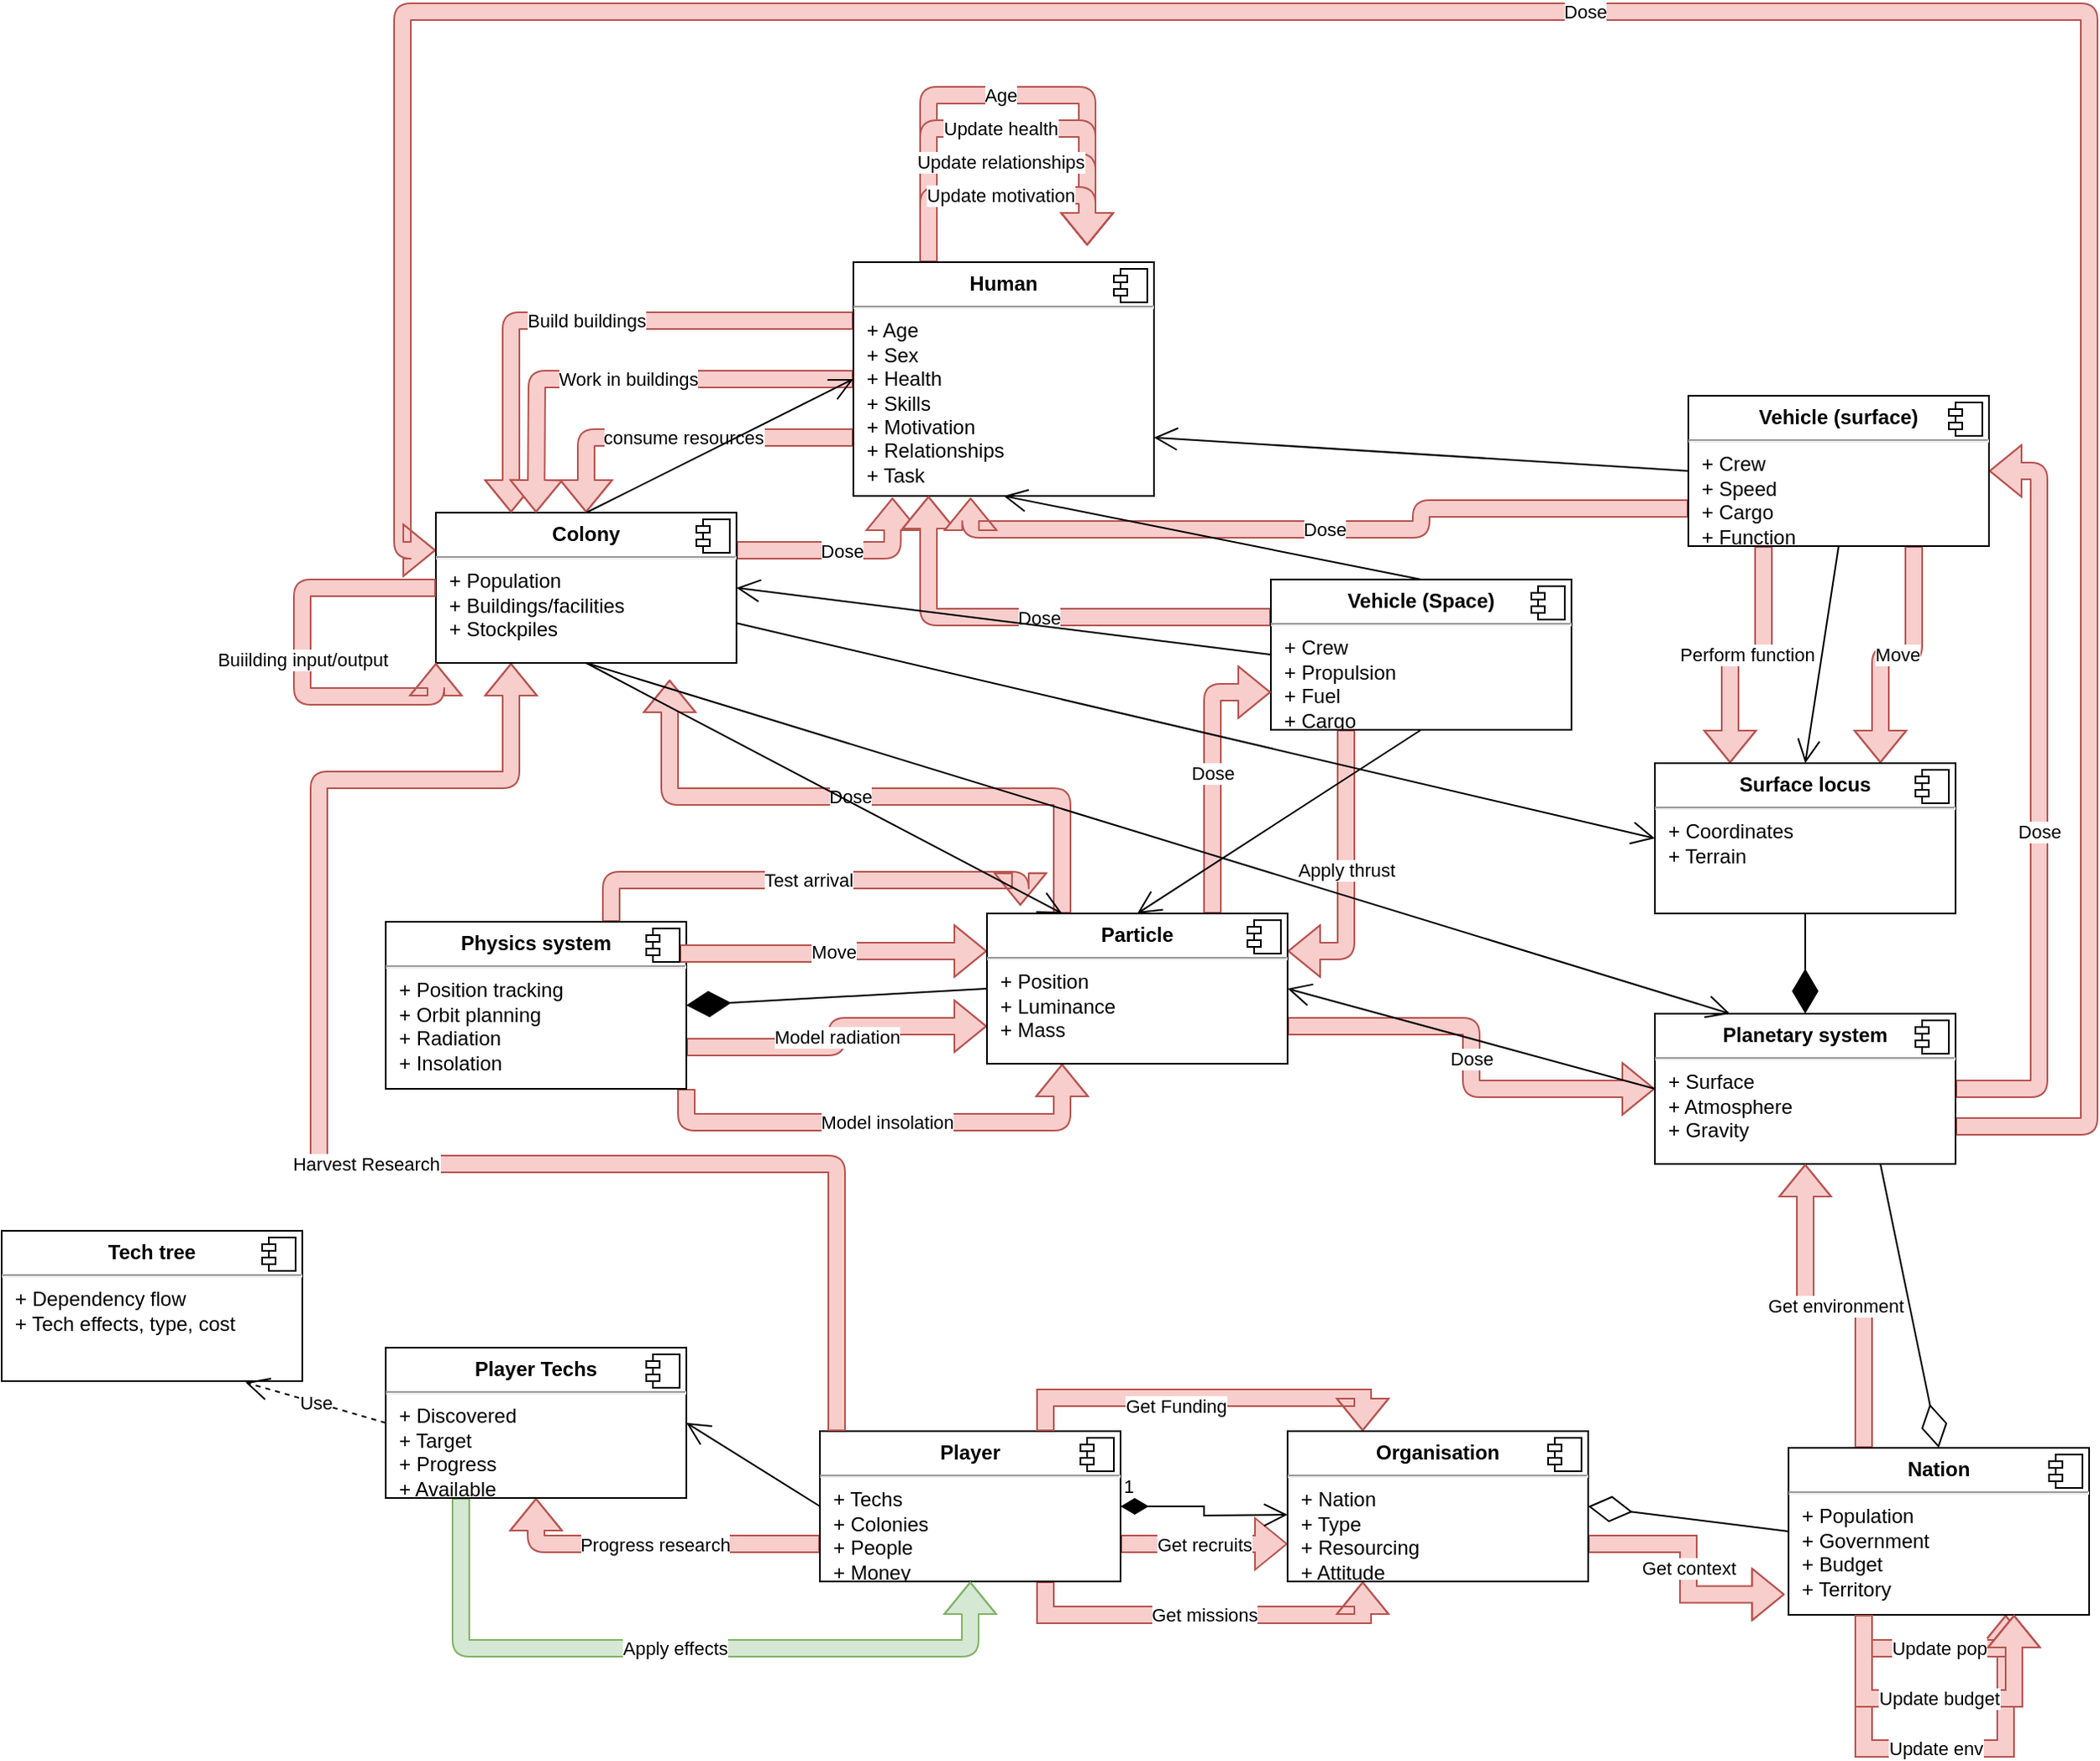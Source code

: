 <mxfile version="18.1.2" type="device"><diagram id="ycHX6Ou6pHxriIRzzi7f" name="Page-1"><mxGraphModel dx="1384" dy="1941" grid="1" gridSize="10" guides="1" tooltips="1" connect="1" arrows="1" fold="1" page="1" pageScale="1" pageWidth="1654" pageHeight="1169" math="0" shadow="0"><root><mxCell id="0"/><mxCell id="1" parent="0"/><mxCell id="gb7WGFapr_eq5g4spfhF-14" value="Model radiation" style="edgeStyle=orthogonalEdgeStyle;shape=flexArrow;orthogonalLoop=1;jettySize=auto;html=1;exitX=1;exitY=0.75;exitDx=0;exitDy=0;entryX=0;entryY=0.75;entryDx=0;entryDy=0;fillColor=#f8cecc;strokeColor=#b85450;" parent="1" source="O30cOn-BTtzcHye-SnPq-1" target="O30cOn-BTtzcHye-SnPq-40" edge="1"><mxGeometry relative="1" as="geometry"/></mxCell><mxCell id="gb7WGFapr_eq5g4spfhF-15" value="Model insolation" style="edgeStyle=orthogonalEdgeStyle;shape=flexArrow;orthogonalLoop=1;jettySize=auto;html=1;exitX=1;exitY=1;exitDx=0;exitDy=0;entryX=0.25;entryY=1;entryDx=0;entryDy=0;fillColor=#f8cecc;strokeColor=#b85450;" parent="1" source="O30cOn-BTtzcHye-SnPq-1" target="O30cOn-BTtzcHye-SnPq-40" edge="1"><mxGeometry relative="1" as="geometry"/></mxCell><mxCell id="gb7WGFapr_eq5g4spfhF-33" value="Test arrival" style="edgeStyle=orthogonalEdgeStyle;shape=flexArrow;orthogonalLoop=1;jettySize=auto;html=1;exitX=0.75;exitY=0;exitDx=0;exitDy=0;entryX=0.111;entryY=-0.052;entryDx=0;entryDy=0;entryPerimeter=0;fillColor=#f8cecc;strokeColor=#b85450;" parent="1" source="O30cOn-BTtzcHye-SnPq-1" target="O30cOn-BTtzcHye-SnPq-40" edge="1"><mxGeometry relative="1" as="geometry"><Array as="points"><mxPoint x="405" y="340"/><mxPoint x="650" y="340"/></Array></mxGeometry></mxCell><mxCell id="O30cOn-BTtzcHye-SnPq-1" value="&lt;p style=&quot;margin:0px;margin-top:6px;text-align:center;&quot;&gt;&lt;b&gt;Physics system&lt;/b&gt;&lt;/p&gt;&lt;hr&gt;&lt;p style=&quot;margin:0px;margin-left:8px;&quot;&gt;+ Position tracking&lt;br&gt;+ Orbit planning&lt;/p&gt;&lt;p style=&quot;margin:0px;margin-left:8px;&quot;&gt;+ Radiation&lt;/p&gt;&lt;p style=&quot;margin:0px;margin-left:8px;&quot;&gt;+ Insolation&lt;/p&gt;" style="align=left;overflow=fill;html=1;dropTarget=0;rounded=0;" parent="1" vertex="1"><mxGeometry x="270" y="365" width="180" height="100" as="geometry"/></mxCell><mxCell id="gb7WGFapr_eq5g4spfhF-11" value="Move" style="edgeStyle=orthogonalEdgeStyle;shape=flexArrow;orthogonalLoop=1;jettySize=auto;html=1;exitX=1;exitY=0.75;exitDx=0;exitDy=0;entryX=0;entryY=0.25;entryDx=0;entryDy=0;fillColor=#f8cecc;strokeColor=#b85450;" parent="O30cOn-BTtzcHye-SnPq-1" source="O30cOn-BTtzcHye-SnPq-2" target="O30cOn-BTtzcHye-SnPq-40" edge="1"><mxGeometry relative="1" as="geometry"/></mxCell><mxCell id="O30cOn-BTtzcHye-SnPq-2" value="" style="shape=component;jettyWidth=8;jettyHeight=4;rounded=0;" parent="O30cOn-BTtzcHye-SnPq-1" vertex="1"><mxGeometry x="1" width="20" height="20" relative="1" as="geometry"><mxPoint x="-24" y="4" as="offset"/></mxGeometry></mxCell><mxCell id="gb7WGFapr_eq5g4spfhF-31" value="Progress research" style="edgeStyle=orthogonalEdgeStyle;shape=flexArrow;orthogonalLoop=1;jettySize=auto;html=1;exitX=0;exitY=0.75;exitDx=0;exitDy=0;entryX=0.5;entryY=1;entryDx=0;entryDy=0;fillColor=#f8cecc;strokeColor=#b85450;" parent="1" source="O30cOn-BTtzcHye-SnPq-6" target="O30cOn-BTtzcHye-SnPq-53" edge="1"><mxGeometry relative="1" as="geometry"/></mxCell><mxCell id="YpEkuJilYw_Qcr9c4MFV-3" value="Get recruits" style="edgeStyle=orthogonalEdgeStyle;shape=flexArrow;rounded=0;orthogonalLoop=1;jettySize=auto;html=1;exitX=1;exitY=0.75;exitDx=0;exitDy=0;entryX=0;entryY=0.75;entryDx=0;entryDy=0;startArrow=none;startFill=0;endArrow=block;endFill=0;fillColor=#f8cecc;strokeColor=#b85450;" edge="1" parent="1" source="O30cOn-BTtzcHye-SnPq-6" target="O30cOn-BTtzcHye-SnPq-8"><mxGeometry relative="1" as="geometry"/></mxCell><mxCell id="YpEkuJilYw_Qcr9c4MFV-4" value="Get missions" style="edgeStyle=orthogonalEdgeStyle;shape=flexArrow;rounded=0;orthogonalLoop=1;jettySize=auto;html=1;exitX=0.75;exitY=1;exitDx=0;exitDy=0;entryX=0.25;entryY=1;entryDx=0;entryDy=0;startArrow=none;startFill=0;endArrow=block;endFill=0;fillColor=#f8cecc;strokeColor=#b85450;" edge="1" parent="1" source="O30cOn-BTtzcHye-SnPq-6" target="O30cOn-BTtzcHye-SnPq-8"><mxGeometry relative="1" as="geometry"/></mxCell><mxCell id="O30cOn-BTtzcHye-SnPq-6" value="&lt;p style=&quot;margin:0px;margin-top:6px;text-align:center;&quot;&gt;&lt;b&gt;Player&lt;/b&gt;&lt;/p&gt;&lt;hr&gt;&lt;p style=&quot;margin:0px;margin-left:8px;&quot;&gt;+ Techs&lt;br&gt;+ Colonies&lt;/p&gt;&lt;p style=&quot;margin:0px;margin-left:8px;&quot;&gt;+ People&lt;/p&gt;&lt;p style=&quot;margin:0px;margin-left:8px;&quot;&gt;+ Money&lt;/p&gt;" style="align=left;overflow=fill;html=1;dropTarget=0;rounded=0;" parent="1" vertex="1"><mxGeometry x="530" y="670" width="180" height="90" as="geometry"/></mxCell><mxCell id="O30cOn-BTtzcHye-SnPq-7" value="" style="shape=component;jettyWidth=8;jettyHeight=4;rounded=0;" parent="O30cOn-BTtzcHye-SnPq-6" vertex="1"><mxGeometry x="1" width="20" height="20" relative="1" as="geometry"><mxPoint x="-24" y="4" as="offset"/></mxGeometry></mxCell><mxCell id="YpEkuJilYw_Qcr9c4MFV-1" style="edgeStyle=orthogonalEdgeStyle;shape=flexArrow;rounded=0;orthogonalLoop=1;jettySize=auto;html=1;exitX=0.25;exitY=0;exitDx=0;exitDy=0;entryX=0.75;entryY=0;entryDx=0;entryDy=0;startArrow=block;endArrow=none;endFill=0;startFill=0;fillColor=#f8cecc;strokeColor=#b85450;" edge="1" parent="1" source="O30cOn-BTtzcHye-SnPq-8" target="O30cOn-BTtzcHye-SnPq-6"><mxGeometry relative="1" as="geometry"/></mxCell><mxCell id="YpEkuJilYw_Qcr9c4MFV-2" value="Get Funding" style="edgeLabel;html=1;align=center;verticalAlign=middle;resizable=0;points=[];" vertex="1" connectable="0" parent="YpEkuJilYw_Qcr9c4MFV-1"><mxGeometry x="0.142" y="5" relative="1" as="geometry"><mxPoint x="-1" as="offset"/></mxGeometry></mxCell><mxCell id="YpEkuJilYw_Qcr9c4MFV-9" value="Get context" style="edgeStyle=orthogonalEdgeStyle;shape=flexArrow;rounded=0;orthogonalLoop=1;jettySize=auto;html=1;exitX=1;exitY=0.75;exitDx=0;exitDy=0;entryX=-0.013;entryY=0.878;entryDx=0;entryDy=0;entryPerimeter=0;startArrow=none;startFill=0;endArrow=block;endFill=0;fillColor=#f8cecc;strokeColor=#b85450;" edge="1" parent="1" source="O30cOn-BTtzcHye-SnPq-8" target="O30cOn-BTtzcHye-SnPq-31"><mxGeometry relative="1" as="geometry"/></mxCell><mxCell id="O30cOn-BTtzcHye-SnPq-8" value="&lt;p style=&quot;margin:0px;margin-top:6px;text-align:center;&quot;&gt;&lt;b&gt;Organisation&lt;/b&gt;&lt;/p&gt;&lt;hr&gt;&lt;p style=&quot;margin:0px;margin-left:8px;&quot;&gt;+ Nation&lt;br&gt;+ Type&lt;/p&gt;&lt;p style=&quot;margin:0px;margin-left:8px;&quot;&gt;+ Resourcing&lt;/p&gt;&lt;p style=&quot;margin:0px;margin-left:8px;&quot;&gt;+ Attitude&lt;/p&gt;" style="align=left;overflow=fill;html=1;dropTarget=0;rounded=0;" parent="1" vertex="1"><mxGeometry x="810" y="670" width="180" height="90" as="geometry"/></mxCell><mxCell id="O30cOn-BTtzcHye-SnPq-9" value="" style="shape=component;jettyWidth=8;jettyHeight=4;rounded=0;" parent="O30cOn-BTtzcHye-SnPq-8" vertex="1"><mxGeometry x="1" width="20" height="20" relative="1" as="geometry"><mxPoint x="-24" y="4" as="offset"/></mxGeometry></mxCell><mxCell id="O30cOn-BTtzcHye-SnPq-10" value="&lt;p style=&quot;margin:0px;margin-top:6px;text-align:center;&quot;&gt;&lt;b&gt;Tech tree&lt;/b&gt;&lt;/p&gt;&lt;hr&gt;&lt;p style=&quot;margin:0px;margin-left:8px;&quot;&gt;+ Dependency flow&lt;br&gt;+ Tech effects, type, cost&lt;/p&gt;" style="align=left;overflow=fill;html=1;dropTarget=0;rounded=0;" parent="1" vertex="1"><mxGeometry x="40" y="550" width="180" height="90" as="geometry"/></mxCell><mxCell id="O30cOn-BTtzcHye-SnPq-11" value="" style="shape=component;jettyWidth=8;jettyHeight=4;rounded=0;" parent="O30cOn-BTtzcHye-SnPq-10" vertex="1"><mxGeometry x="1" width="20" height="20" relative="1" as="geometry"><mxPoint x="-24" y="4" as="offset"/></mxGeometry></mxCell><mxCell id="gb7WGFapr_eq5g4spfhF-19" value="Dose" style="edgeStyle=orthogonalEdgeStyle;shape=flexArrow;orthogonalLoop=1;jettySize=auto;html=1;exitX=1;exitY=0.5;exitDx=0;exitDy=0;entryX=1;entryY=0.5;entryDx=0;entryDy=0;fillColor=#f8cecc;strokeColor=#b85450;" parent="1" source="O30cOn-BTtzcHye-SnPq-16" target="O30cOn-BTtzcHye-SnPq-28" edge="1"><mxGeometry x="-0.093" relative="1" as="geometry"><Array as="points"><mxPoint x="1260" y="465"/><mxPoint x="1260" y="95"/></Array><mxPoint as="offset"/></mxGeometry></mxCell><mxCell id="gb7WGFapr_eq5g4spfhF-20" value="Dose" style="edgeStyle=orthogonalEdgeStyle;shape=flexArrow;orthogonalLoop=1;jettySize=auto;html=1;exitX=1;exitY=0.75;exitDx=0;exitDy=0;entryX=0;entryY=0.25;entryDx=0;entryDy=0;fillColor=#f8cecc;strokeColor=#b85450;" parent="1" source="O30cOn-BTtzcHye-SnPq-16" target="O30cOn-BTtzcHye-SnPq-22" edge="1"><mxGeometry relative="1" as="geometry"><Array as="points"><mxPoint x="1290" y="487"/><mxPoint x="1290" y="-180"/><mxPoint x="280" y="-180"/><mxPoint x="280" y="143"/></Array></mxGeometry></mxCell><mxCell id="O30cOn-BTtzcHye-SnPq-16" value="&lt;p style=&quot;margin:0px;margin-top:6px;text-align:center;&quot;&gt;&lt;b&gt;Planetary system&lt;/b&gt;&lt;/p&gt;&lt;hr&gt;&lt;p style=&quot;margin:0px;margin-left:8px;&quot;&gt;+ Surface&lt;/p&gt;&lt;p style=&quot;margin:0px;margin-left:8px;&quot;&gt;+ Atmosphere&lt;/p&gt;&lt;p style=&quot;margin:0px;margin-left:8px;&quot;&gt;+ Gravity&lt;/p&gt;" style="align=left;overflow=fill;html=1;dropTarget=0;rounded=0;" parent="1" vertex="1"><mxGeometry x="1030" y="420" width="180" height="90" as="geometry"/></mxCell><mxCell id="O30cOn-BTtzcHye-SnPq-17" value="" style="shape=component;jettyWidth=8;jettyHeight=4;rounded=0;" parent="O30cOn-BTtzcHye-SnPq-16" vertex="1"><mxGeometry x="1" width="20" height="20" relative="1" as="geometry"><mxPoint x="-24" y="4" as="offset"/></mxGeometry></mxCell><mxCell id="gb7WGFapr_eq5g4spfhF-22" value="Dose" style="edgeStyle=orthogonalEdgeStyle;shape=flexArrow;orthogonalLoop=1;jettySize=auto;html=1;exitX=1;exitY=0.25;exitDx=0;exitDy=0;entryX=0.13;entryY=1.007;entryDx=0;entryDy=0;entryPerimeter=0;fillColor=#f8cecc;strokeColor=#b85450;" parent="1" source="O30cOn-BTtzcHye-SnPq-22" target="O30cOn-BTtzcHye-SnPq-24" edge="1"><mxGeometry relative="1" as="geometry"/></mxCell><mxCell id="gb7WGFapr_eq5g4spfhF-30" value="Harvest Research" style="edgeStyle=orthogonalEdgeStyle;shape=flexArrow;orthogonalLoop=1;jettySize=auto;html=1;exitX=0.25;exitY=1;exitDx=0;exitDy=0;fillColor=#f8cecc;strokeColor=#b85450;startArrow=block;endArrow=none;endFill=0;" parent="1" source="O30cOn-BTtzcHye-SnPq-22" target="O30cOn-BTtzcHye-SnPq-6" edge="1"><mxGeometry relative="1" as="geometry"><Array as="points"><mxPoint x="345" y="280"/><mxPoint x="230" y="280"/><mxPoint x="230" y="510"/><mxPoint x="540" y="510"/></Array></mxGeometry></mxCell><mxCell id="O30cOn-BTtzcHye-SnPq-22" value="&lt;p style=&quot;margin:0px;margin-top:6px;text-align:center;&quot;&gt;&lt;b&gt;Colony&lt;/b&gt;&lt;/p&gt;&lt;hr&gt;&lt;p style=&quot;margin:0px;margin-left:8px;&quot;&gt;+ Population&lt;br&gt;+ Buildings/facilities&lt;/p&gt;&lt;p style=&quot;margin:0px;margin-left:8px;&quot;&gt;+ Stockpiles&lt;/p&gt;" style="align=left;overflow=fill;html=1;dropTarget=0;rounded=0;" parent="1" vertex="1"><mxGeometry x="300" y="120" width="180" height="90" as="geometry"/></mxCell><mxCell id="O30cOn-BTtzcHye-SnPq-23" value="" style="shape=component;jettyWidth=8;jettyHeight=4;rounded=0;" parent="O30cOn-BTtzcHye-SnPq-22" vertex="1"><mxGeometry x="1" width="20" height="20" relative="1" as="geometry"><mxPoint x="-24" y="4" as="offset"/></mxGeometry></mxCell><mxCell id="gb7WGFapr_eq5g4spfhF-1" value="consume resources" style="edgeStyle=orthogonalEdgeStyle;orthogonalLoop=1;jettySize=auto;html=1;exitX=0;exitY=0.75;exitDx=0;exitDy=0;entryX=0.5;entryY=0;entryDx=0;entryDy=0;fillColor=#f8cecc;strokeColor=#b85450;shape=flexArrow;" parent="1" source="O30cOn-BTtzcHye-SnPq-24" target="O30cOn-BTtzcHye-SnPq-22" edge="1"><mxGeometry relative="1" as="geometry"/></mxCell><mxCell id="gb7WGFapr_eq5g4spfhF-2" value="Build buildings" style="edgeStyle=orthogonalEdgeStyle;shape=flexArrow;orthogonalLoop=1;jettySize=auto;html=1;exitX=0;exitY=0.25;exitDx=0;exitDy=0;entryX=0.25;entryY=0;entryDx=0;entryDy=0;fillColor=#f8cecc;strokeColor=#b85450;" parent="1" source="O30cOn-BTtzcHye-SnPq-24" target="O30cOn-BTtzcHye-SnPq-22" edge="1"><mxGeometry relative="1" as="geometry"/></mxCell><mxCell id="gb7WGFapr_eq5g4spfhF-3" value="Work in buildings" style="edgeStyle=orthogonalEdgeStyle;shape=flexArrow;orthogonalLoop=1;jettySize=auto;html=1;exitX=0;exitY=0.5;exitDx=0;exitDy=0;fillColor=#f8cecc;strokeColor=#b85450;" parent="1" source="O30cOn-BTtzcHye-SnPq-24" edge="1"><mxGeometry relative="1" as="geometry"><mxPoint x="360" y="120" as="targetPoint"/></mxGeometry></mxCell><mxCell id="gb7WGFapr_eq5g4spfhF-4" value="Age" style="edgeStyle=orthogonalEdgeStyle;shape=flexArrow;orthogonalLoop=1;jettySize=auto;html=1;exitX=0.25;exitY=0;exitDx=0;exitDy=0;fillColor=#f8cecc;strokeColor=#b85450;" parent="1" source="O30cOn-BTtzcHye-SnPq-24" edge="1"><mxGeometry relative="1" as="geometry"><mxPoint x="690" y="-40" as="targetPoint"/><Array as="points"><mxPoint x="595" y="-130"/><mxPoint x="690" y="-130"/></Array></mxGeometry></mxCell><mxCell id="gb7WGFapr_eq5g4spfhF-5" value="Update health" style="edgeStyle=orthogonalEdgeStyle;shape=flexArrow;orthogonalLoop=1;jettySize=auto;html=1;exitX=0.25;exitY=0;exitDx=0;exitDy=0;fillColor=#f8cecc;strokeColor=#b85450;" parent="1" source="O30cOn-BTtzcHye-SnPq-24" edge="1"><mxGeometry relative="1" as="geometry"><mxPoint x="690" y="-40" as="targetPoint"/><Array as="points"><mxPoint x="595" y="-110"/><mxPoint x="690" y="-110"/></Array></mxGeometry></mxCell><mxCell id="gb7WGFapr_eq5g4spfhF-6" value="Update relationships" style="edgeStyle=orthogonalEdgeStyle;shape=flexArrow;orthogonalLoop=1;jettySize=auto;html=1;exitX=0.25;exitY=0;exitDx=0;exitDy=0;fillColor=#f8cecc;strokeColor=#b85450;" parent="1" source="O30cOn-BTtzcHye-SnPq-24" edge="1"><mxGeometry relative="1" as="geometry"><mxPoint x="690" y="-40" as="targetPoint"/><Array as="points"><mxPoint x="595" y="-90"/><mxPoint x="690" y="-90"/></Array></mxGeometry></mxCell><mxCell id="gb7WGFapr_eq5g4spfhF-8" value="Update motivation" style="edgeStyle=orthogonalEdgeStyle;shape=flexArrow;orthogonalLoop=1;jettySize=auto;html=1;exitX=0.25;exitY=0;exitDx=0;exitDy=0;fillColor=#f8cecc;strokeColor=#b85450;" parent="1" source="O30cOn-BTtzcHye-SnPq-24" edge="1"><mxGeometry relative="1" as="geometry"><mxPoint x="690" y="-40" as="targetPoint"/><Array as="points"><mxPoint x="595" y="-70"/><mxPoint x="690" y="-70"/></Array></mxGeometry></mxCell><mxCell id="O30cOn-BTtzcHye-SnPq-24" value="&lt;p style=&quot;margin:0px;margin-top:6px;text-align:center;&quot;&gt;&lt;b&gt;Human&lt;/b&gt;&lt;/p&gt;&lt;hr&gt;&lt;p style=&quot;margin:0px;margin-left:8px;&quot;&gt;+ Age&lt;br&gt;+ Sex&lt;/p&gt;&lt;p style=&quot;margin:0px;margin-left:8px;&quot;&gt;+ Health&lt;/p&gt;&lt;p style=&quot;margin:0px;margin-left:8px;&quot;&gt;+ Skills&lt;/p&gt;&lt;p style=&quot;margin:0px;margin-left:8px;&quot;&gt;+ Motivation&lt;/p&gt;&lt;p style=&quot;margin:0px;margin-left:8px;&quot;&gt;+ Relationships&lt;/p&gt;&lt;p style=&quot;margin:0px;margin-left:8px;&quot;&gt;+ Task&lt;/p&gt;" style="align=left;overflow=fill;html=1;dropTarget=0;rounded=0;" parent="1" vertex="1"><mxGeometry x="550" y="-30" width="180" height="140" as="geometry"/></mxCell><mxCell id="O30cOn-BTtzcHye-SnPq-25" value="" style="shape=component;jettyWidth=8;jettyHeight=4;rounded=0;" parent="O30cOn-BTtzcHye-SnPq-24" vertex="1"><mxGeometry x="1" width="20" height="20" relative="1" as="geometry"><mxPoint x="-24" y="4" as="offset"/></mxGeometry></mxCell><mxCell id="gb7WGFapr_eq5g4spfhF-12" value="Apply thrust" style="edgeStyle=orthogonalEdgeStyle;shape=flexArrow;orthogonalLoop=1;jettySize=auto;html=1;exitX=0.25;exitY=1;exitDx=0;exitDy=0;entryX=1;entryY=0.25;entryDx=0;entryDy=0;fillColor=#f8cecc;strokeColor=#b85450;" parent="1" source="O30cOn-BTtzcHye-SnPq-26" target="O30cOn-BTtzcHye-SnPq-40" edge="1"><mxGeometry relative="1" as="geometry"/></mxCell><mxCell id="gb7WGFapr_eq5g4spfhF-21" value="Dose" style="edgeStyle=orthogonalEdgeStyle;shape=flexArrow;orthogonalLoop=1;jettySize=auto;html=1;exitX=0;exitY=0.25;exitDx=0;exitDy=0;entryX=0.25;entryY=1;entryDx=0;entryDy=0;fillColor=#f8cecc;strokeColor=#b85450;" parent="1" source="O30cOn-BTtzcHye-SnPq-26" target="O30cOn-BTtzcHye-SnPq-24" edge="1"><mxGeometry relative="1" as="geometry"/></mxCell><mxCell id="O30cOn-BTtzcHye-SnPq-26" value="&lt;p style=&quot;margin:0px;margin-top:6px;text-align:center;&quot;&gt;&lt;b&gt;Vehicle (Space)&lt;/b&gt;&lt;/p&gt;&lt;hr&gt;&lt;p style=&quot;margin:0px;margin-left:8px;&quot;&gt;+ Crew&lt;br&gt;+ Propulsion&lt;/p&gt;&lt;p style=&quot;margin:0px;margin-left:8px;&quot;&gt;+ Fuel&lt;/p&gt;&lt;p style=&quot;margin:0px;margin-left:8px;&quot;&gt;+ Cargo&lt;/p&gt;" style="align=left;overflow=fill;html=1;dropTarget=0;rounded=0;" parent="1" vertex="1"><mxGeometry x="800" y="160" width="180" height="90" as="geometry"/></mxCell><mxCell id="O30cOn-BTtzcHye-SnPq-27" value="" style="shape=component;jettyWidth=8;jettyHeight=4;rounded=0;" parent="O30cOn-BTtzcHye-SnPq-26" vertex="1"><mxGeometry x="1" width="20" height="20" relative="1" as="geometry"><mxPoint x="-24" y="4" as="offset"/></mxGeometry></mxCell><mxCell id="gb7WGFapr_eq5g4spfhF-9" value="Move" style="edgeStyle=orthogonalEdgeStyle;shape=flexArrow;orthogonalLoop=1;jettySize=auto;html=1;exitX=0.75;exitY=1;exitDx=0;exitDy=0;entryX=0.75;entryY=0;entryDx=0;entryDy=0;fillColor=#f8cecc;strokeColor=#b85450;" parent="1" source="O30cOn-BTtzcHye-SnPq-28" target="O30cOn-BTtzcHye-SnPq-56" edge="1"><mxGeometry relative="1" as="geometry"/></mxCell><mxCell id="gb7WGFapr_eq5g4spfhF-10" value="Perform function" style="edgeStyle=orthogonalEdgeStyle;shape=flexArrow;orthogonalLoop=1;jettySize=auto;html=1;exitX=0.25;exitY=1;exitDx=0;exitDy=0;entryX=0.25;entryY=0;entryDx=0;entryDy=0;fillColor=#f8cecc;strokeColor=#b85450;" parent="1" source="O30cOn-BTtzcHye-SnPq-28" target="O30cOn-BTtzcHye-SnPq-56" edge="1"><mxGeometry relative="1" as="geometry"/></mxCell><mxCell id="gb7WGFapr_eq5g4spfhF-23" value="Dose" style="edgeStyle=orthogonalEdgeStyle;shape=flexArrow;orthogonalLoop=1;jettySize=auto;html=1;exitX=0;exitY=0.75;exitDx=0;exitDy=0;entryX=0.39;entryY=1.007;entryDx=0;entryDy=0;entryPerimeter=0;fillColor=#f8cecc;strokeColor=#b85450;" parent="1" source="O30cOn-BTtzcHye-SnPq-28" target="O30cOn-BTtzcHye-SnPq-24" edge="1"><mxGeometry relative="1" as="geometry"/></mxCell><mxCell id="O30cOn-BTtzcHye-SnPq-28" value="&lt;p style=&quot;margin:0px;margin-top:6px;text-align:center;&quot;&gt;&lt;b&gt;Vehicle (surface)&lt;/b&gt;&lt;/p&gt;&lt;hr&gt;&lt;p style=&quot;margin:0px;margin-left:8px;&quot;&gt;+ Crew&lt;/p&gt;&lt;p style=&quot;margin:0px;margin-left:8px;&quot;&gt;+ Speed&lt;/p&gt;&lt;p style=&quot;margin:0px;margin-left:8px;&quot;&gt;+ Cargo&lt;/p&gt;&lt;p style=&quot;margin:0px;margin-left:8px;&quot;&gt;+ Function&lt;/p&gt;" style="align=left;overflow=fill;html=1;dropTarget=0;rounded=0;" parent="1" vertex="1"><mxGeometry x="1050" y="50" width="180" height="90" as="geometry"/></mxCell><mxCell id="O30cOn-BTtzcHye-SnPq-29" value="" style="shape=component;jettyWidth=8;jettyHeight=4;rounded=0;" parent="O30cOn-BTtzcHye-SnPq-28" vertex="1"><mxGeometry x="1" width="20" height="20" relative="1" as="geometry"><mxPoint x="-24" y="4" as="offset"/></mxGeometry></mxCell><mxCell id="YpEkuJilYw_Qcr9c4MFV-8" value="Update env" style="edgeStyle=orthogonalEdgeStyle;shape=flexArrow;rounded=0;orthogonalLoop=1;jettySize=auto;html=1;exitX=0.25;exitY=1;exitDx=0;exitDy=0;startArrow=none;startFill=0;endArrow=block;endFill=0;fillColor=#f8cecc;strokeColor=#b85450;" edge="1" parent="1" source="O30cOn-BTtzcHye-SnPq-31"><mxGeometry relative="1" as="geometry"><mxPoint x="1240" y="780" as="targetPoint"/><Array as="points"><mxPoint x="1155" y="860"/><mxPoint x="1240" y="860"/></Array></mxGeometry></mxCell><mxCell id="YpEkuJilYw_Qcr9c4MFV-10" value="Get environment" style="edgeStyle=orthogonalEdgeStyle;shape=flexArrow;rounded=0;orthogonalLoop=1;jettySize=auto;html=1;exitX=0.25;exitY=0;exitDx=0;exitDy=0;entryX=0.5;entryY=1;entryDx=0;entryDy=0;startArrow=none;startFill=0;endArrow=block;endFill=0;fillColor=#f8cecc;strokeColor=#b85450;" edge="1" parent="1" source="O30cOn-BTtzcHye-SnPq-31" target="O30cOn-BTtzcHye-SnPq-16"><mxGeometry relative="1" as="geometry"/></mxCell><mxCell id="O30cOn-BTtzcHye-SnPq-31" value="&lt;p style=&quot;margin:0px;margin-top:6px;text-align:center;&quot;&gt;&lt;b&gt;Nation&lt;/b&gt;&lt;/p&gt;&lt;hr&gt;&lt;p style=&quot;margin:0px;margin-left:8px;&quot;&gt;+ Population&lt;/p&gt;&lt;p style=&quot;margin:0px;margin-left:8px;&quot;&gt;+ Government&lt;/p&gt;&lt;p style=&quot;margin:0px;margin-left:8px;&quot;&gt;+ Budget&lt;/p&gt;&lt;p style=&quot;margin:0px;margin-left:8px;&quot;&gt;+ Territory&lt;/p&gt;" style="align=left;overflow=fill;html=1;dropTarget=0;rounded=0;" parent="1" vertex="1"><mxGeometry x="1110" y="680" width="180" height="100" as="geometry"/></mxCell><mxCell id="O30cOn-BTtzcHye-SnPq-32" value="" style="shape=component;jettyWidth=8;jettyHeight=4;rounded=0;" parent="O30cOn-BTtzcHye-SnPq-31" vertex="1"><mxGeometry x="1" width="20" height="20" relative="1" as="geometry"><mxPoint x="-24" y="4" as="offset"/></mxGeometry></mxCell><mxCell id="O30cOn-BTtzcHye-SnPq-33" value="1" style="endArrow=open;html=1;endSize=12;startArrow=diamondThin;startSize=14;startFill=1;edgeStyle=orthogonalEdgeStyle;align=left;verticalAlign=bottom;rounded=0;" parent="1" source="O30cOn-BTtzcHye-SnPq-6" edge="1"><mxGeometry x="-1" y="3" relative="1" as="geometry"><mxPoint x="710" y="715" as="sourcePoint"/><mxPoint x="810" y="720" as="targetPoint"/></mxGeometry></mxCell><mxCell id="O30cOn-BTtzcHye-SnPq-34" value="" style="endArrow=open;endFill=1;endSize=12;html=1;rounded=0;exitX=0;exitY=0.5;exitDx=0;exitDy=0;entryX=1;entryY=0.5;entryDx=0;entryDy=0;" parent="1" source="O30cOn-BTtzcHye-SnPq-6" target="O30cOn-BTtzcHye-SnPq-53" edge="1"><mxGeometry width="160" relative="1" as="geometry"><mxPoint x="380" y="660" as="sourcePoint"/><mxPoint x="540" y="660" as="targetPoint"/></mxGeometry></mxCell><mxCell id="O30cOn-BTtzcHye-SnPq-36" value="" style="endArrow=diamondThin;endFill=0;endSize=24;html=1;rounded=0;entryX=1;entryY=0.5;entryDx=0;entryDy=0;exitX=0;exitY=0.5;exitDx=0;exitDy=0;" parent="1" source="O30cOn-BTtzcHye-SnPq-31" target="O30cOn-BTtzcHye-SnPq-8" edge="1"><mxGeometry width="160" relative="1" as="geometry"><mxPoint x="1030" y="650" as="sourcePoint"/><mxPoint x="1190" y="650" as="targetPoint"/></mxGeometry></mxCell><mxCell id="O30cOn-BTtzcHye-SnPq-37" value="" style="endArrow=diamondThin;endFill=0;endSize=24;html=1;rounded=0;entryX=0.5;entryY=0;entryDx=0;entryDy=0;exitX=0.75;exitY=1;exitDx=0;exitDy=0;" parent="1" source="O30cOn-BTtzcHye-SnPq-16" target="O30cOn-BTtzcHye-SnPq-31" edge="1"><mxGeometry width="160" relative="1" as="geometry"><mxPoint x="1130" y="590" as="sourcePoint"/><mxPoint x="1290" y="590" as="targetPoint"/></mxGeometry></mxCell><mxCell id="gb7WGFapr_eq5g4spfhF-16" value="Dose" style="edgeStyle=orthogonalEdgeStyle;shape=flexArrow;orthogonalLoop=1;jettySize=auto;html=1;exitX=0.25;exitY=0;exitDx=0;exitDy=0;fillColor=#f8cecc;strokeColor=#b85450;" parent="1" source="O30cOn-BTtzcHye-SnPq-40" edge="1"><mxGeometry relative="1" as="geometry"><mxPoint x="440" y="220" as="targetPoint"/><Array as="points"><mxPoint x="675" y="290"/><mxPoint x="440" y="290"/><mxPoint x="440" y="210"/></Array></mxGeometry></mxCell><mxCell id="gb7WGFapr_eq5g4spfhF-17" value="Dose" style="edgeStyle=orthogonalEdgeStyle;shape=flexArrow;orthogonalLoop=1;jettySize=auto;html=1;exitX=1;exitY=0.75;exitDx=0;exitDy=0;entryX=0;entryY=0.5;entryDx=0;entryDy=0;fillColor=#f8cecc;strokeColor=#b85450;" parent="1" source="O30cOn-BTtzcHye-SnPq-40" target="O30cOn-BTtzcHye-SnPq-16" edge="1"><mxGeometry relative="1" as="geometry"/></mxCell><mxCell id="gb7WGFapr_eq5g4spfhF-18" value="Dose" style="edgeStyle=orthogonalEdgeStyle;shape=flexArrow;orthogonalLoop=1;jettySize=auto;html=1;exitX=0.75;exitY=0;exitDx=0;exitDy=0;entryX=0;entryY=0.75;entryDx=0;entryDy=0;fillColor=#f8cecc;strokeColor=#b85450;" parent="1" source="O30cOn-BTtzcHye-SnPq-40" target="O30cOn-BTtzcHye-SnPq-26" edge="1"><mxGeometry relative="1" as="geometry"/></mxCell><mxCell id="O30cOn-BTtzcHye-SnPq-40" value="&lt;p style=&quot;margin:0px;margin-top:6px;text-align:center;&quot;&gt;&lt;b&gt;Particle&lt;/b&gt;&lt;/p&gt;&lt;hr&gt;&lt;p style=&quot;margin:0px;margin-left:8px;&quot;&gt;+ Position&lt;br&gt;&lt;/p&gt;&lt;p style=&quot;margin:0px;margin-left:8px;&quot;&gt;+ Luminance&lt;/p&gt;&lt;p style=&quot;margin:0px;margin-left:8px;&quot;&gt;+ Mass&lt;/p&gt;" style="align=left;overflow=fill;html=1;dropTarget=0;rounded=0;" parent="1" vertex="1"><mxGeometry x="630" y="360" width="180" height="90" as="geometry"/></mxCell><mxCell id="O30cOn-BTtzcHye-SnPq-41" value="" style="shape=component;jettyWidth=8;jettyHeight=4;rounded=0;" parent="O30cOn-BTtzcHye-SnPq-40" vertex="1"><mxGeometry x="1" width="20" height="20" relative="1" as="geometry"><mxPoint x="-24" y="4" as="offset"/></mxGeometry></mxCell><mxCell id="O30cOn-BTtzcHye-SnPq-42" value="" style="endArrow=diamondThin;endFill=1;endSize=24;html=1;rounded=0;entryX=1;entryY=0.5;entryDx=0;entryDy=0;exitX=0;exitY=0.5;exitDx=0;exitDy=0;" parent="1" source="O30cOn-BTtzcHye-SnPq-40" target="O30cOn-BTtzcHye-SnPq-1" edge="1"><mxGeometry width="160" relative="1" as="geometry"><mxPoint x="630" y="480" as="sourcePoint"/><mxPoint x="790" y="480" as="targetPoint"/></mxGeometry></mxCell><mxCell id="O30cOn-BTtzcHye-SnPq-43" value="" style="endArrow=open;endFill=1;endSize=12;html=1;rounded=0;exitX=0.5;exitY=1;exitDx=0;exitDy=0;entryX=0.5;entryY=0;entryDx=0;entryDy=0;" parent="1" source="O30cOn-BTtzcHye-SnPq-26" target="O30cOn-BTtzcHye-SnPq-40" edge="1"><mxGeometry width="160" relative="1" as="geometry"><mxPoint x="820" y="240" as="sourcePoint"/><mxPoint x="980" y="240" as="targetPoint"/></mxGeometry></mxCell><mxCell id="O30cOn-BTtzcHye-SnPq-44" value="" style="endArrow=open;endFill=1;endSize=12;html=1;rounded=0;exitX=0;exitY=0.5;exitDx=0;exitDy=0;entryX=1;entryY=0.5;entryDx=0;entryDy=0;" parent="1" source="O30cOn-BTtzcHye-SnPq-16" target="O30cOn-BTtzcHye-SnPq-40" edge="1"><mxGeometry width="160" relative="1" as="geometry"><mxPoint x="950" y="350" as="sourcePoint"/><mxPoint x="1110" y="350" as="targetPoint"/></mxGeometry></mxCell><mxCell id="O30cOn-BTtzcHye-SnPq-46" value="" style="endArrow=open;endFill=1;endSize=12;html=1;rounded=0;exitX=0.5;exitY=1;exitDx=0;exitDy=0;entryX=0.25;entryY=0;entryDx=0;entryDy=0;" parent="1" source="O30cOn-BTtzcHye-SnPq-22" target="O30cOn-BTtzcHye-SnPq-16" edge="1"><mxGeometry width="160" relative="1" as="geometry"><mxPoint x="520" y="220" as="sourcePoint"/><mxPoint x="680" y="220" as="targetPoint"/></mxGeometry></mxCell><mxCell id="O30cOn-BTtzcHye-SnPq-47" value="" style="endArrow=open;endFill=1;endSize=12;html=1;rounded=0;exitX=0.5;exitY=1;exitDx=0;exitDy=0;entryX=0.25;entryY=0;entryDx=0;entryDy=0;" parent="1" source="O30cOn-BTtzcHye-SnPq-22" target="O30cOn-BTtzcHye-SnPq-40" edge="1"><mxGeometry width="160" relative="1" as="geometry"><mxPoint x="530" y="230" as="sourcePoint"/><mxPoint x="690" y="230" as="targetPoint"/></mxGeometry></mxCell><mxCell id="O30cOn-BTtzcHye-SnPq-48" value="" style="endArrow=open;endFill=1;endSize=12;html=1;rounded=0;exitX=0.5;exitY=1;exitDx=0;exitDy=0;entryX=0.5;entryY=0;entryDx=0;entryDy=0;" parent="1" source="O30cOn-BTtzcHye-SnPq-28" target="O30cOn-BTtzcHye-SnPq-56" edge="1"><mxGeometry width="160" relative="1" as="geometry"><mxPoint x="1020" y="230" as="sourcePoint"/><mxPoint x="1180" y="230" as="targetPoint"/></mxGeometry></mxCell><mxCell id="O30cOn-BTtzcHye-SnPq-49" value="" style="endArrow=open;endFill=1;endSize=12;html=1;rounded=0;exitX=0;exitY=0.5;exitDx=0;exitDy=0;entryX=1;entryY=0.5;entryDx=0;entryDy=0;" parent="1" source="O30cOn-BTtzcHye-SnPq-26" target="O30cOn-BTtzcHye-SnPq-22" edge="1"><mxGeometry width="160" relative="1" as="geometry"><mxPoint x="890" y="240" as="sourcePoint"/><mxPoint x="1050" y="240" as="targetPoint"/></mxGeometry></mxCell><mxCell id="O30cOn-BTtzcHye-SnPq-50" value="" style="endArrow=open;endFill=1;endSize=12;html=1;rounded=0;exitX=0.5;exitY=0;exitDx=0;exitDy=0;entryX=0;entryY=0.5;entryDx=0;entryDy=0;" parent="1" source="O30cOn-BTtzcHye-SnPq-22" target="O30cOn-BTtzcHye-SnPq-24" edge="1"><mxGeometry width="160" relative="1" as="geometry"><mxPoint x="530" y="150" as="sourcePoint"/><mxPoint x="590" y="40" as="targetPoint"/></mxGeometry></mxCell><mxCell id="O30cOn-BTtzcHye-SnPq-51" value="" style="endArrow=open;endFill=1;endSize=12;html=1;rounded=0;exitX=0.5;exitY=0;exitDx=0;exitDy=0;entryX=0.5;entryY=1;entryDx=0;entryDy=0;" parent="1" source="O30cOn-BTtzcHye-SnPq-26" target="O30cOn-BTtzcHye-SnPq-24" edge="1"><mxGeometry width="160" relative="1" as="geometry"><mxPoint x="810" y="50" as="sourcePoint"/><mxPoint x="970" y="50" as="targetPoint"/></mxGeometry></mxCell><mxCell id="O30cOn-BTtzcHye-SnPq-52" value="" style="endArrow=open;endFill=1;endSize=12;html=1;rounded=0;exitX=0;exitY=0.5;exitDx=0;exitDy=0;entryX=1;entryY=0.75;entryDx=0;entryDy=0;" parent="1" source="O30cOn-BTtzcHye-SnPq-28" target="O30cOn-BTtzcHye-SnPq-24" edge="1"><mxGeometry width="160" relative="1" as="geometry"><mxPoint x="820" y="20" as="sourcePoint"/><mxPoint x="980" y="20" as="targetPoint"/></mxGeometry></mxCell><mxCell id="gb7WGFapr_eq5g4spfhF-32" value="Apply effects" style="edgeStyle=orthogonalEdgeStyle;shape=flexArrow;orthogonalLoop=1;jettySize=auto;html=1;exitX=0.25;exitY=1;exitDx=0;exitDy=0;entryX=0.5;entryY=1;entryDx=0;entryDy=0;fillColor=#d5e8d4;strokeColor=#82b366;" parent="1" source="O30cOn-BTtzcHye-SnPq-53" target="O30cOn-BTtzcHye-SnPq-6" edge="1"><mxGeometry relative="1" as="geometry"><Array as="points"><mxPoint x="315" y="800"/><mxPoint x="620" y="800"/></Array></mxGeometry></mxCell><mxCell id="O30cOn-BTtzcHye-SnPq-53" value="&lt;p style=&quot;margin:0px;margin-top:6px;text-align:center;&quot;&gt;&lt;b&gt;Player Techs&lt;/b&gt;&lt;/p&gt;&lt;hr&gt;&lt;p style=&quot;margin:0px;margin-left:8px;&quot;&gt;+ Discovered&lt;br&gt;+ Target&lt;/p&gt;&lt;p style=&quot;margin:0px;margin-left:8px;&quot;&gt;+ Progress&lt;/p&gt;&lt;p style=&quot;margin:0px;margin-left:8px;&quot;&gt;+ Available&lt;/p&gt;" style="align=left;overflow=fill;html=1;dropTarget=0;rounded=0;" parent="1" vertex="1"><mxGeometry x="270" y="620" width="180" height="90" as="geometry"/></mxCell><mxCell id="O30cOn-BTtzcHye-SnPq-54" value="" style="shape=component;jettyWidth=8;jettyHeight=4;rounded=0;" parent="O30cOn-BTtzcHye-SnPq-53" vertex="1"><mxGeometry x="1" width="20" height="20" relative="1" as="geometry"><mxPoint x="-24" y="4" as="offset"/></mxGeometry></mxCell><mxCell id="O30cOn-BTtzcHye-SnPq-55" value="Use" style="endArrow=open;endSize=12;dashed=1;html=1;rounded=0;entryX=0.811;entryY=1.009;entryDx=0;entryDy=0;entryPerimeter=0;exitX=0;exitY=0.5;exitDx=0;exitDy=0;" parent="1" source="O30cOn-BTtzcHye-SnPq-53" target="O30cOn-BTtzcHye-SnPq-10" edge="1"><mxGeometry width="160" relative="1" as="geometry"><mxPoint x="50" y="690" as="sourcePoint"/><mxPoint x="210" y="690" as="targetPoint"/></mxGeometry></mxCell><mxCell id="O30cOn-BTtzcHye-SnPq-56" value="&lt;p style=&quot;margin:0px;margin-top:6px;text-align:center;&quot;&gt;&lt;b&gt;Surface locus&lt;/b&gt;&lt;/p&gt;&lt;hr&gt;&lt;p style=&quot;margin:0px;margin-left:8px;&quot;&gt;+ Coordinates&lt;/p&gt;&lt;p style=&quot;margin:0px;margin-left:8px;&quot;&gt;+ Terrain&lt;/p&gt;" style="align=left;overflow=fill;html=1;dropTarget=0;rounded=0;" parent="1" vertex="1"><mxGeometry x="1030" y="270" width="180" height="90" as="geometry"/></mxCell><mxCell id="O30cOn-BTtzcHye-SnPq-57" value="" style="shape=component;jettyWidth=8;jettyHeight=4;rounded=0;" parent="O30cOn-BTtzcHye-SnPq-56" vertex="1"><mxGeometry x="1" width="20" height="20" relative="1" as="geometry"><mxPoint x="-24" y="4" as="offset"/></mxGeometry></mxCell><mxCell id="gb7WGFapr_eq5g4spfhF-13" value="" style="endArrow=open;endFill=1;endSize=12;html=1;entryX=0;entryY=0.5;entryDx=0;entryDy=0;" parent="1" source="O30cOn-BTtzcHye-SnPq-22" target="O30cOn-BTtzcHye-SnPq-56" edge="1"><mxGeometry width="160" relative="1" as="geometry"><mxPoint x="650" y="250" as="sourcePoint"/><mxPoint x="810" y="250" as="targetPoint"/></mxGeometry></mxCell><mxCell id="gb7WGFapr_eq5g4spfhF-24" value="Buiilding input/output" style="edgeStyle=orthogonalEdgeStyle;shape=flexArrow;orthogonalLoop=1;jettySize=auto;html=1;exitX=0;exitY=0.5;exitDx=0;exitDy=0;entryX=0;entryY=1;entryDx=0;entryDy=0;fillColor=#f8cecc;strokeColor=#b85450;" parent="1" source="O30cOn-BTtzcHye-SnPq-22" target="O30cOn-BTtzcHye-SnPq-22" edge="1"><mxGeometry relative="1" as="geometry"><Array as="points"><mxPoint x="220" y="165"/><mxPoint x="220" y="230"/><mxPoint x="300" y="230"/></Array></mxGeometry></mxCell><mxCell id="gb7WGFapr_eq5g4spfhF-29" value="" style="endArrow=diamondThin;endFill=1;endSize=24;html=1;entryX=0.5;entryY=0;entryDx=0;entryDy=0;exitX=0.5;exitY=1;exitDx=0;exitDy=0;" parent="1" source="O30cOn-BTtzcHye-SnPq-56" target="O30cOn-BTtzcHye-SnPq-16" edge="1"><mxGeometry width="160" relative="1" as="geometry"><mxPoint x="900" y="540" as="sourcePoint"/><mxPoint x="1060" y="540" as="targetPoint"/></mxGeometry></mxCell><mxCell id="YpEkuJilYw_Qcr9c4MFV-5" value="Update pop" style="edgeStyle=orthogonalEdgeStyle;shape=flexArrow;rounded=0;orthogonalLoop=1;jettySize=auto;html=1;exitX=0.25;exitY=1;exitDx=0;exitDy=0;entryX=0.75;entryY=1;entryDx=0;entryDy=0;startArrow=none;startFill=0;endArrow=block;endFill=0;fillColor=#f8cecc;strokeColor=#b85450;" edge="1" parent="1" source="O30cOn-BTtzcHye-SnPq-31" target="O30cOn-BTtzcHye-SnPq-31"><mxGeometry relative="1" as="geometry"/></mxCell><mxCell id="YpEkuJilYw_Qcr9c4MFV-6" value="Update budget" style="edgeStyle=orthogonalEdgeStyle;shape=flexArrow;rounded=0;orthogonalLoop=1;jettySize=auto;html=1;exitX=0.25;exitY=1;exitDx=0;exitDy=0;entryX=0.75;entryY=1;entryDx=0;entryDy=0;startArrow=none;startFill=0;endArrow=block;endFill=0;fillColor=#f8cecc;strokeColor=#b85450;" edge="1" parent="1" source="O30cOn-BTtzcHye-SnPq-31" target="O30cOn-BTtzcHye-SnPq-31"><mxGeometry relative="1" as="geometry"><Array as="points"><mxPoint x="1155" y="830"/><mxPoint x="1245" y="830"/></Array></mxGeometry></mxCell></root></mxGraphModel></diagram></mxfile>